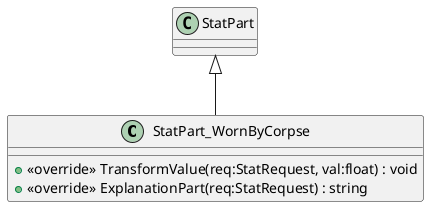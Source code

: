 @startuml
class StatPart_WornByCorpse {
    + <<override>> TransformValue(req:StatRequest, val:float) : void
    + <<override>> ExplanationPart(req:StatRequest) : string
}
StatPart <|-- StatPart_WornByCorpse
@enduml
